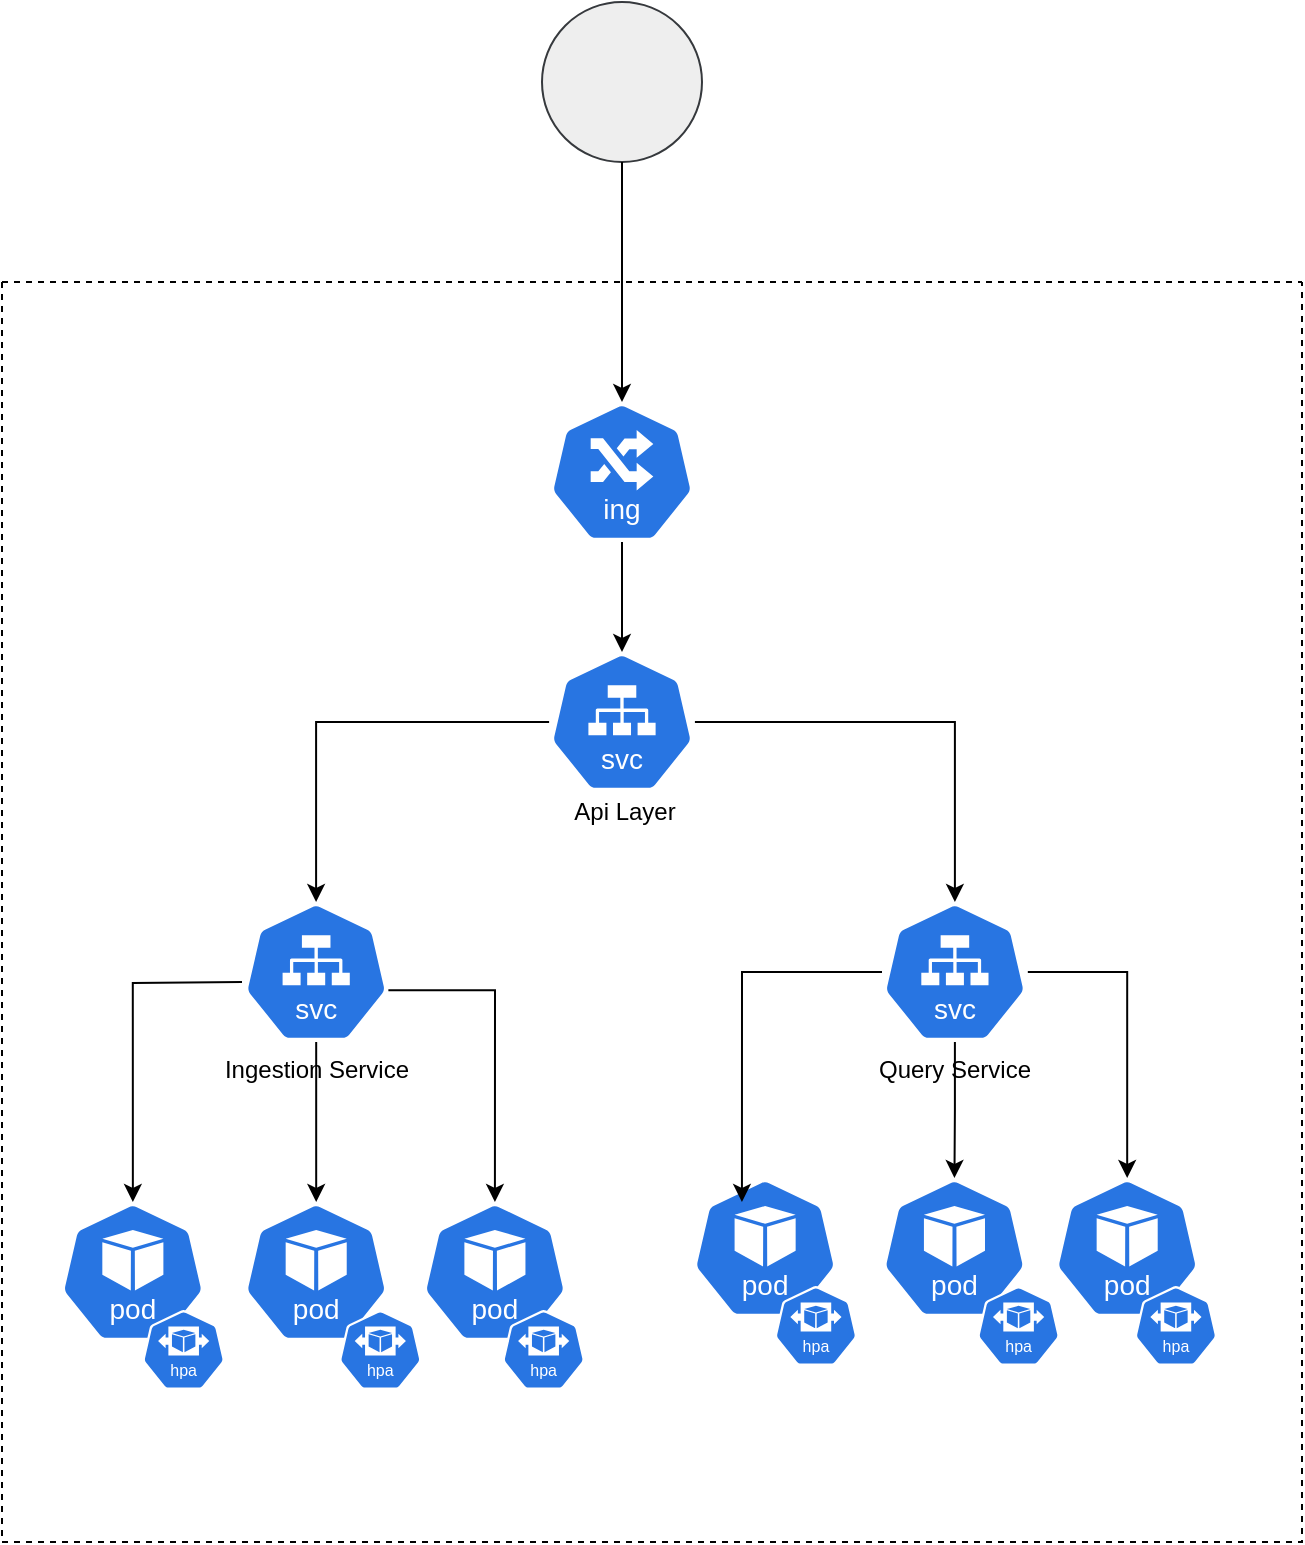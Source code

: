 <mxfile version="26.1.1">
  <diagram name="Page-1" id="xaYYFOmmLkwFp5HKzq3t">
    <mxGraphModel dx="1451" dy="954" grid="1" gridSize="10" guides="1" tooltips="1" connect="1" arrows="1" fold="1" page="1" pageScale="1" pageWidth="850" pageHeight="1100" math="0" shadow="0">
      <root>
        <mxCell id="0" />
        <mxCell id="1" parent="0" />
        <mxCell id="RjPeh_2PL8NzPgWzjJ33-60" value="" style="swimlane;startSize=0;dashed=1;" vertex="1" parent="1">
          <mxGeometry x="540" y="330" width="650" height="630" as="geometry" />
        </mxCell>
        <mxCell id="RjPeh_2PL8NzPgWzjJ33-72" style="edgeStyle=orthogonalEdgeStyle;rounded=0;orthogonalLoop=1;jettySize=auto;html=1;" edge="1" parent="RjPeh_2PL8NzPgWzjJ33-60" source="RjPeh_2PL8NzPgWzjJ33-66" target="RjPeh_2PL8NzPgWzjJ33-70">
          <mxGeometry relative="1" as="geometry" />
        </mxCell>
        <mxCell id="RjPeh_2PL8NzPgWzjJ33-66" value="" style="aspect=fixed;sketch=0;html=1;dashed=0;whitespace=wrap;verticalLabelPosition=bottom;verticalAlign=top;fillColor=#2875E2;strokeColor=#ffffff;points=[[0.005,0.63,0],[0.1,0.2,0],[0.9,0.2,0],[0.5,0,0],[0.995,0.63,0],[0.72,0.99,0],[0.5,1,0],[0.28,0.99,0]];shape=mxgraph.kubernetes.icon2;kubernetesLabel=1;prIcon=ing" vertex="1" parent="RjPeh_2PL8NzPgWzjJ33-60">
          <mxGeometry x="273.54" y="60" width="72.92" height="70" as="geometry" />
        </mxCell>
        <mxCell id="RjPeh_2PL8NzPgWzjJ33-76" value="" style="edgeStyle=orthogonalEdgeStyle;rounded=0;orthogonalLoop=1;jettySize=auto;html=1;" edge="1" parent="RjPeh_2PL8NzPgWzjJ33-60" source="RjPeh_2PL8NzPgWzjJ33-70" target="RjPeh_2PL8NzPgWzjJ33-75">
          <mxGeometry relative="1" as="geometry" />
        </mxCell>
        <mxCell id="RjPeh_2PL8NzPgWzjJ33-78" value="" style="edgeStyle=orthogonalEdgeStyle;rounded=0;orthogonalLoop=1;jettySize=auto;html=1;" edge="1" parent="RjPeh_2PL8NzPgWzjJ33-60" source="RjPeh_2PL8NzPgWzjJ33-70" target="RjPeh_2PL8NzPgWzjJ33-77">
          <mxGeometry relative="1" as="geometry" />
        </mxCell>
        <mxCell id="RjPeh_2PL8NzPgWzjJ33-70" value="" style="aspect=fixed;sketch=0;html=1;dashed=0;whitespace=wrap;verticalLabelPosition=bottom;verticalAlign=top;fillColor=#2875E2;strokeColor=#ffffff;points=[[0.005,0.63,0],[0.1,0.2,0],[0.9,0.2,0],[0.5,0,0],[0.995,0.63,0],[0.72,0.99,0],[0.5,1,0],[0.28,0.99,0]];shape=mxgraph.kubernetes.icon2;kubernetesLabel=1;prIcon=svc" vertex="1" parent="RjPeh_2PL8NzPgWzjJ33-60">
          <mxGeometry x="273.55" y="185" width="72.91" height="70" as="geometry" />
        </mxCell>
        <mxCell id="RjPeh_2PL8NzPgWzjJ33-73" value="Api Layer" style="text;html=1;align=center;verticalAlign=middle;resizable=0;points=[];autosize=1;strokeColor=none;fillColor=none;" vertex="1" parent="RjPeh_2PL8NzPgWzjJ33-60">
          <mxGeometry x="276.46" y="250" width="70" height="30" as="geometry" />
        </mxCell>
        <mxCell id="RjPeh_2PL8NzPgWzjJ33-75" value="Ingestion Service" style="aspect=fixed;sketch=0;html=1;dashed=0;whitespace=wrap;verticalLabelPosition=bottom;verticalAlign=top;fillColor=#2875E2;strokeColor=#ffffff;points=[[0.005,0.63,0],[0.1,0.2,0],[0.9,0.2,0],[0.5,0,0],[0.995,0.63,0],[0.72,0.99,0],[0.5,1,0],[0.28,0.99,0]];shape=mxgraph.kubernetes.icon2;kubernetesLabel=1;prIcon=svc" vertex="1" parent="RjPeh_2PL8NzPgWzjJ33-60">
          <mxGeometry x="120.64" y="310" width="72.91" height="70" as="geometry" />
        </mxCell>
        <mxCell id="RjPeh_2PL8NzPgWzjJ33-77" value="Query Service" style="aspect=fixed;sketch=0;html=1;dashed=0;whitespace=wrap;verticalLabelPosition=bottom;verticalAlign=top;fillColor=#2875E2;strokeColor=#ffffff;points=[[0.005,0.63,0],[0.1,0.2,0],[0.9,0.2,0],[0.5,0,0],[0.995,0.63,0],[0.72,0.99,0],[0.5,1,0],[0.28,0.99,0]];shape=mxgraph.kubernetes.icon2;kubernetesLabel=1;prIcon=svc" vertex="1" parent="RjPeh_2PL8NzPgWzjJ33-60">
          <mxGeometry x="440.0" y="310" width="72.91" height="70" as="geometry" />
        </mxCell>
        <mxCell id="RjPeh_2PL8NzPgWzjJ33-81" value="" style="aspect=fixed;sketch=0;html=1;dashed=0;whitespace=wrap;verticalLabelPosition=bottom;verticalAlign=top;fillColor=#2875E2;strokeColor=#ffffff;points=[[0.005,0.63,0],[0.1,0.2,0],[0.9,0.2,0],[0.5,0,0],[0.995,0.63,0],[0.72,0.99,0],[0.5,1,0],[0.28,0.99,0]];shape=mxgraph.kubernetes.icon2;kubernetesLabel=1;prIcon=pod" vertex="1" parent="RjPeh_2PL8NzPgWzjJ33-60">
          <mxGeometry x="28.97" y="460" width="72.92" height="70" as="geometry" />
        </mxCell>
        <mxCell id="RjPeh_2PL8NzPgWzjJ33-83" value="" style="aspect=fixed;sketch=0;html=1;dashed=0;whitespace=wrap;verticalLabelPosition=bottom;verticalAlign=top;fillColor=#2875E2;strokeColor=#ffffff;points=[[0.005,0.63,0],[0.1,0.2,0],[0.9,0.2,0],[0.5,0,0],[0.995,0.63,0],[0.72,0.99,0],[0.5,1,0],[0.28,0.99,0]];shape=mxgraph.kubernetes.icon2;kubernetesLabel=1;prIcon=pod" vertex="1" parent="RjPeh_2PL8NzPgWzjJ33-60">
          <mxGeometry x="120.64" y="460" width="72.92" height="70" as="geometry" />
        </mxCell>
        <mxCell id="RjPeh_2PL8NzPgWzjJ33-82" value="" style="aspect=fixed;sketch=0;html=1;dashed=0;whitespace=wrap;verticalLabelPosition=bottom;verticalAlign=top;fillColor=#2875E2;strokeColor=#ffffff;points=[[0.005,0.63,0],[0.1,0.2,0],[0.9,0.2,0],[0.5,0,0],[0.995,0.63,0],[0.72,0.99,0],[0.5,1,0],[0.28,0.99,0]];shape=mxgraph.kubernetes.icon2;kubernetesLabel=1;prIcon=pod" vertex="1" parent="RjPeh_2PL8NzPgWzjJ33-60">
          <mxGeometry x="210.0" y="460" width="72.92" height="70" as="geometry" />
        </mxCell>
        <mxCell id="RjPeh_2PL8NzPgWzjJ33-86" style="edgeStyle=orthogonalEdgeStyle;rounded=0;orthogonalLoop=1;jettySize=auto;html=1;entryX=0.5;entryY=0;entryDx=0;entryDy=0;entryPerimeter=0;" edge="1" parent="RjPeh_2PL8NzPgWzjJ33-60" target="RjPeh_2PL8NzPgWzjJ33-81">
          <mxGeometry relative="1" as="geometry">
            <mxPoint x="120" y="350" as="sourcePoint" />
          </mxGeometry>
        </mxCell>
        <mxCell id="RjPeh_2PL8NzPgWzjJ33-87" style="rounded=0;orthogonalLoop=1;jettySize=auto;html=1;entryX=0.5;entryY=0;entryDx=0;entryDy=0;entryPerimeter=0;exitX=0.995;exitY=0.63;exitDx=0;exitDy=0;exitPerimeter=0;edgeStyle=orthogonalEdgeStyle;" edge="1" parent="RjPeh_2PL8NzPgWzjJ33-60" source="RjPeh_2PL8NzPgWzjJ33-75" target="RjPeh_2PL8NzPgWzjJ33-82">
          <mxGeometry relative="1" as="geometry" />
        </mxCell>
        <mxCell id="RjPeh_2PL8NzPgWzjJ33-88" style="edgeStyle=orthogonalEdgeStyle;rounded=0;orthogonalLoop=1;jettySize=auto;html=1;exitX=0.5;exitY=1;exitDx=0;exitDy=0;exitPerimeter=0;entryX=0.5;entryY=0;entryDx=0;entryDy=0;entryPerimeter=0;" edge="1" parent="RjPeh_2PL8NzPgWzjJ33-60" source="RjPeh_2PL8NzPgWzjJ33-75" target="RjPeh_2PL8NzPgWzjJ33-83">
          <mxGeometry relative="1" as="geometry" />
        </mxCell>
        <mxCell id="RjPeh_2PL8NzPgWzjJ33-90" value="" style="aspect=fixed;sketch=0;html=1;dashed=0;whitespace=wrap;verticalLabelPosition=bottom;verticalAlign=top;fillColor=#2875E2;strokeColor=#ffffff;points=[[0.005,0.63,0],[0.1,0.2,0],[0.9,0.2,0],[0.5,0,0],[0.995,0.63,0],[0.72,0.99,0],[0.5,1,0],[0.28,0.99,0]];shape=mxgraph.kubernetes.icon2;kubernetesLabel=1;prIcon=hpa" vertex="1" parent="RjPeh_2PL8NzPgWzjJ33-60">
          <mxGeometry x="168.33" y="514" width="41.67" height="40" as="geometry" />
        </mxCell>
        <mxCell id="RjPeh_2PL8NzPgWzjJ33-91" value="" style="aspect=fixed;sketch=0;html=1;dashed=0;whitespace=wrap;verticalLabelPosition=bottom;verticalAlign=top;fillColor=#2875E2;strokeColor=#ffffff;points=[[0.005,0.63,0],[0.1,0.2,0],[0.9,0.2,0],[0.5,0,0],[0.995,0.63,0],[0.72,0.99,0],[0.5,1,0],[0.28,0.99,0]];shape=mxgraph.kubernetes.icon2;kubernetesLabel=1;prIcon=hpa" vertex="1" parent="RjPeh_2PL8NzPgWzjJ33-60">
          <mxGeometry x="70" y="514" width="41.67" height="40" as="geometry" />
        </mxCell>
        <mxCell id="RjPeh_2PL8NzPgWzjJ33-109" value="" style="aspect=fixed;sketch=0;html=1;dashed=0;whitespace=wrap;verticalLabelPosition=bottom;verticalAlign=top;fillColor=#2875E2;strokeColor=#ffffff;points=[[0.005,0.63,0],[0.1,0.2,0],[0.9,0.2,0],[0.5,0,0],[0.995,0.63,0],[0.72,0.99,0],[0.5,1,0],[0.28,0.99,0]];shape=mxgraph.kubernetes.icon2;kubernetesLabel=1;prIcon=hpa" vertex="1" parent="RjPeh_2PL8NzPgWzjJ33-60">
          <mxGeometry x="250" y="514" width="41.67" height="40" as="geometry" />
        </mxCell>
        <mxCell id="RjPeh_2PL8NzPgWzjJ33-116" value="" style="aspect=fixed;sketch=0;html=1;dashed=0;whitespace=wrap;verticalLabelPosition=bottom;verticalAlign=top;fillColor=#2875E2;strokeColor=#ffffff;points=[[0.005,0.63,0],[0.1,0.2,0],[0.9,0.2,0],[0.5,0,0],[0.995,0.63,0],[0.72,0.99,0],[0.5,1,0],[0.28,0.99,0]];shape=mxgraph.kubernetes.icon2;kubernetesLabel=1;prIcon=pod" vertex="1" parent="RjPeh_2PL8NzPgWzjJ33-60">
          <mxGeometry x="345.1" y="448" width="72.92" height="70" as="geometry" />
        </mxCell>
        <mxCell id="RjPeh_2PL8NzPgWzjJ33-117" value="" style="aspect=fixed;sketch=0;html=1;dashed=0;whitespace=wrap;verticalLabelPosition=bottom;verticalAlign=top;fillColor=#2875E2;strokeColor=#ffffff;points=[[0.005,0.63,0],[0.1,0.2,0],[0.9,0.2,0],[0.5,0,0],[0.995,0.63,0],[0.72,0.99,0],[0.5,1,0],[0.28,0.99,0]];shape=mxgraph.kubernetes.icon2;kubernetesLabel=1;prIcon=pod" vertex="1" parent="RjPeh_2PL8NzPgWzjJ33-60">
          <mxGeometry x="439.77" y="448" width="72.92" height="70" as="geometry" />
        </mxCell>
        <mxCell id="RjPeh_2PL8NzPgWzjJ33-118" value="" style="aspect=fixed;sketch=0;html=1;dashed=0;whitespace=wrap;verticalLabelPosition=bottom;verticalAlign=top;fillColor=#2875E2;strokeColor=#ffffff;points=[[0.005,0.63,0],[0.1,0.2,0],[0.9,0.2,0],[0.5,0,0],[0.995,0.63,0],[0.72,0.99,0],[0.5,1,0],[0.28,0.99,0]];shape=mxgraph.kubernetes.icon2;kubernetesLabel=1;prIcon=pod" vertex="1" parent="RjPeh_2PL8NzPgWzjJ33-60">
          <mxGeometry x="526.13" y="448" width="72.92" height="70" as="geometry" />
        </mxCell>
        <mxCell id="RjPeh_2PL8NzPgWzjJ33-119" value="" style="aspect=fixed;sketch=0;html=1;dashed=0;whitespace=wrap;verticalLabelPosition=bottom;verticalAlign=top;fillColor=#2875E2;strokeColor=#ffffff;points=[[0.005,0.63,0],[0.1,0.2,0],[0.9,0.2,0],[0.5,0,0],[0.995,0.63,0],[0.72,0.99,0],[0.5,1,0],[0.28,0.99,0]];shape=mxgraph.kubernetes.icon2;kubernetesLabel=1;prIcon=hpa" vertex="1" parent="RjPeh_2PL8NzPgWzjJ33-60">
          <mxGeometry x="487.46" y="502" width="41.67" height="40" as="geometry" />
        </mxCell>
        <mxCell id="RjPeh_2PL8NzPgWzjJ33-120" value="" style="aspect=fixed;sketch=0;html=1;dashed=0;whitespace=wrap;verticalLabelPosition=bottom;verticalAlign=top;fillColor=#2875E2;strokeColor=#ffffff;points=[[0.005,0.63,0],[0.1,0.2,0],[0.9,0.2,0],[0.5,0,0],[0.995,0.63,0],[0.72,0.99,0],[0.5,1,0],[0.28,0.99,0]];shape=mxgraph.kubernetes.icon2;kubernetesLabel=1;prIcon=hpa" vertex="1" parent="RjPeh_2PL8NzPgWzjJ33-60">
          <mxGeometry x="386.13" y="502" width="41.67" height="40" as="geometry" />
        </mxCell>
        <mxCell id="RjPeh_2PL8NzPgWzjJ33-121" value="" style="aspect=fixed;sketch=0;html=1;dashed=0;whitespace=wrap;verticalLabelPosition=bottom;verticalAlign=top;fillColor=#2875E2;strokeColor=#ffffff;points=[[0.005,0.63,0],[0.1,0.2,0],[0.9,0.2,0],[0.5,0,0],[0.995,0.63,0],[0.72,0.99,0],[0.5,1,0],[0.28,0.99,0]];shape=mxgraph.kubernetes.icon2;kubernetesLabel=1;prIcon=hpa" vertex="1" parent="RjPeh_2PL8NzPgWzjJ33-60">
          <mxGeometry x="566.13" y="502" width="41.67" height="40" as="geometry" />
        </mxCell>
        <mxCell id="RjPeh_2PL8NzPgWzjJ33-122" style="edgeStyle=orthogonalEdgeStyle;rounded=0;orthogonalLoop=1;jettySize=auto;html=1;entryX=0.341;entryY=0.171;entryDx=0;entryDy=0;entryPerimeter=0;" edge="1" parent="RjPeh_2PL8NzPgWzjJ33-60" source="RjPeh_2PL8NzPgWzjJ33-77" target="RjPeh_2PL8NzPgWzjJ33-116">
          <mxGeometry relative="1" as="geometry" />
        </mxCell>
        <mxCell id="RjPeh_2PL8NzPgWzjJ33-123" style="edgeStyle=orthogonalEdgeStyle;rounded=0;orthogonalLoop=1;jettySize=auto;html=1;entryX=0.5;entryY=0;entryDx=0;entryDy=0;entryPerimeter=0;" edge="1" parent="RjPeh_2PL8NzPgWzjJ33-60" source="RjPeh_2PL8NzPgWzjJ33-77" target="RjPeh_2PL8NzPgWzjJ33-118">
          <mxGeometry relative="1" as="geometry" />
        </mxCell>
        <mxCell id="RjPeh_2PL8NzPgWzjJ33-124" style="edgeStyle=orthogonalEdgeStyle;rounded=0;orthogonalLoop=1;jettySize=auto;html=1;entryX=0.5;entryY=0;entryDx=0;entryDy=0;entryPerimeter=0;" edge="1" parent="RjPeh_2PL8NzPgWzjJ33-60" source="RjPeh_2PL8NzPgWzjJ33-77" target="RjPeh_2PL8NzPgWzjJ33-117">
          <mxGeometry relative="1" as="geometry" />
        </mxCell>
        <mxCell id="RjPeh_2PL8NzPgWzjJ33-62" value="" style="ellipse;whiteSpace=wrap;html=1;aspect=fixed;fillColor=#eeeeee;strokeColor=#36393d;" vertex="1" parent="1">
          <mxGeometry x="810" y="190" width="80" height="80" as="geometry" />
        </mxCell>
        <mxCell id="RjPeh_2PL8NzPgWzjJ33-67" style="edgeStyle=orthogonalEdgeStyle;rounded=0;orthogonalLoop=1;jettySize=auto;html=1;entryX=0.5;entryY=0;entryDx=0;entryDy=0;entryPerimeter=0;" edge="1" parent="1" source="RjPeh_2PL8NzPgWzjJ33-62" target="RjPeh_2PL8NzPgWzjJ33-66">
          <mxGeometry relative="1" as="geometry" />
        </mxCell>
      </root>
    </mxGraphModel>
  </diagram>
</mxfile>
